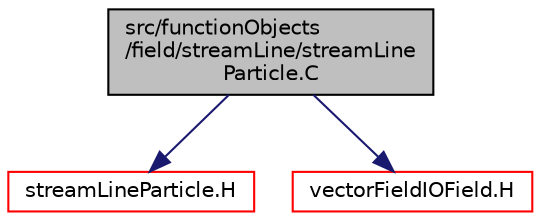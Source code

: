 digraph "src/functionObjects/field/streamLine/streamLineParticle.C"
{
  bgcolor="transparent";
  edge [fontname="Helvetica",fontsize="10",labelfontname="Helvetica",labelfontsize="10"];
  node [fontname="Helvetica",fontsize="10",shape=record];
  Node0 [label="src/functionObjects\l/field/streamLine/streamLine\lParticle.C",height=0.2,width=0.4,color="black", fillcolor="grey75", style="filled", fontcolor="black"];
  Node0 -> Node1 [color="midnightblue",fontsize="10",style="solid",fontname="Helvetica"];
  Node1 [label="streamLineParticle.H",height=0.2,width=0.4,color="red",URL="$a04805.html"];
  Node0 -> Node360 [color="midnightblue",fontsize="10",style="solid",fontname="Helvetica"];
  Node360 [label="vectorFieldIOField.H",height=0.2,width=0.4,color="red",URL="$a10502.html"];
}
